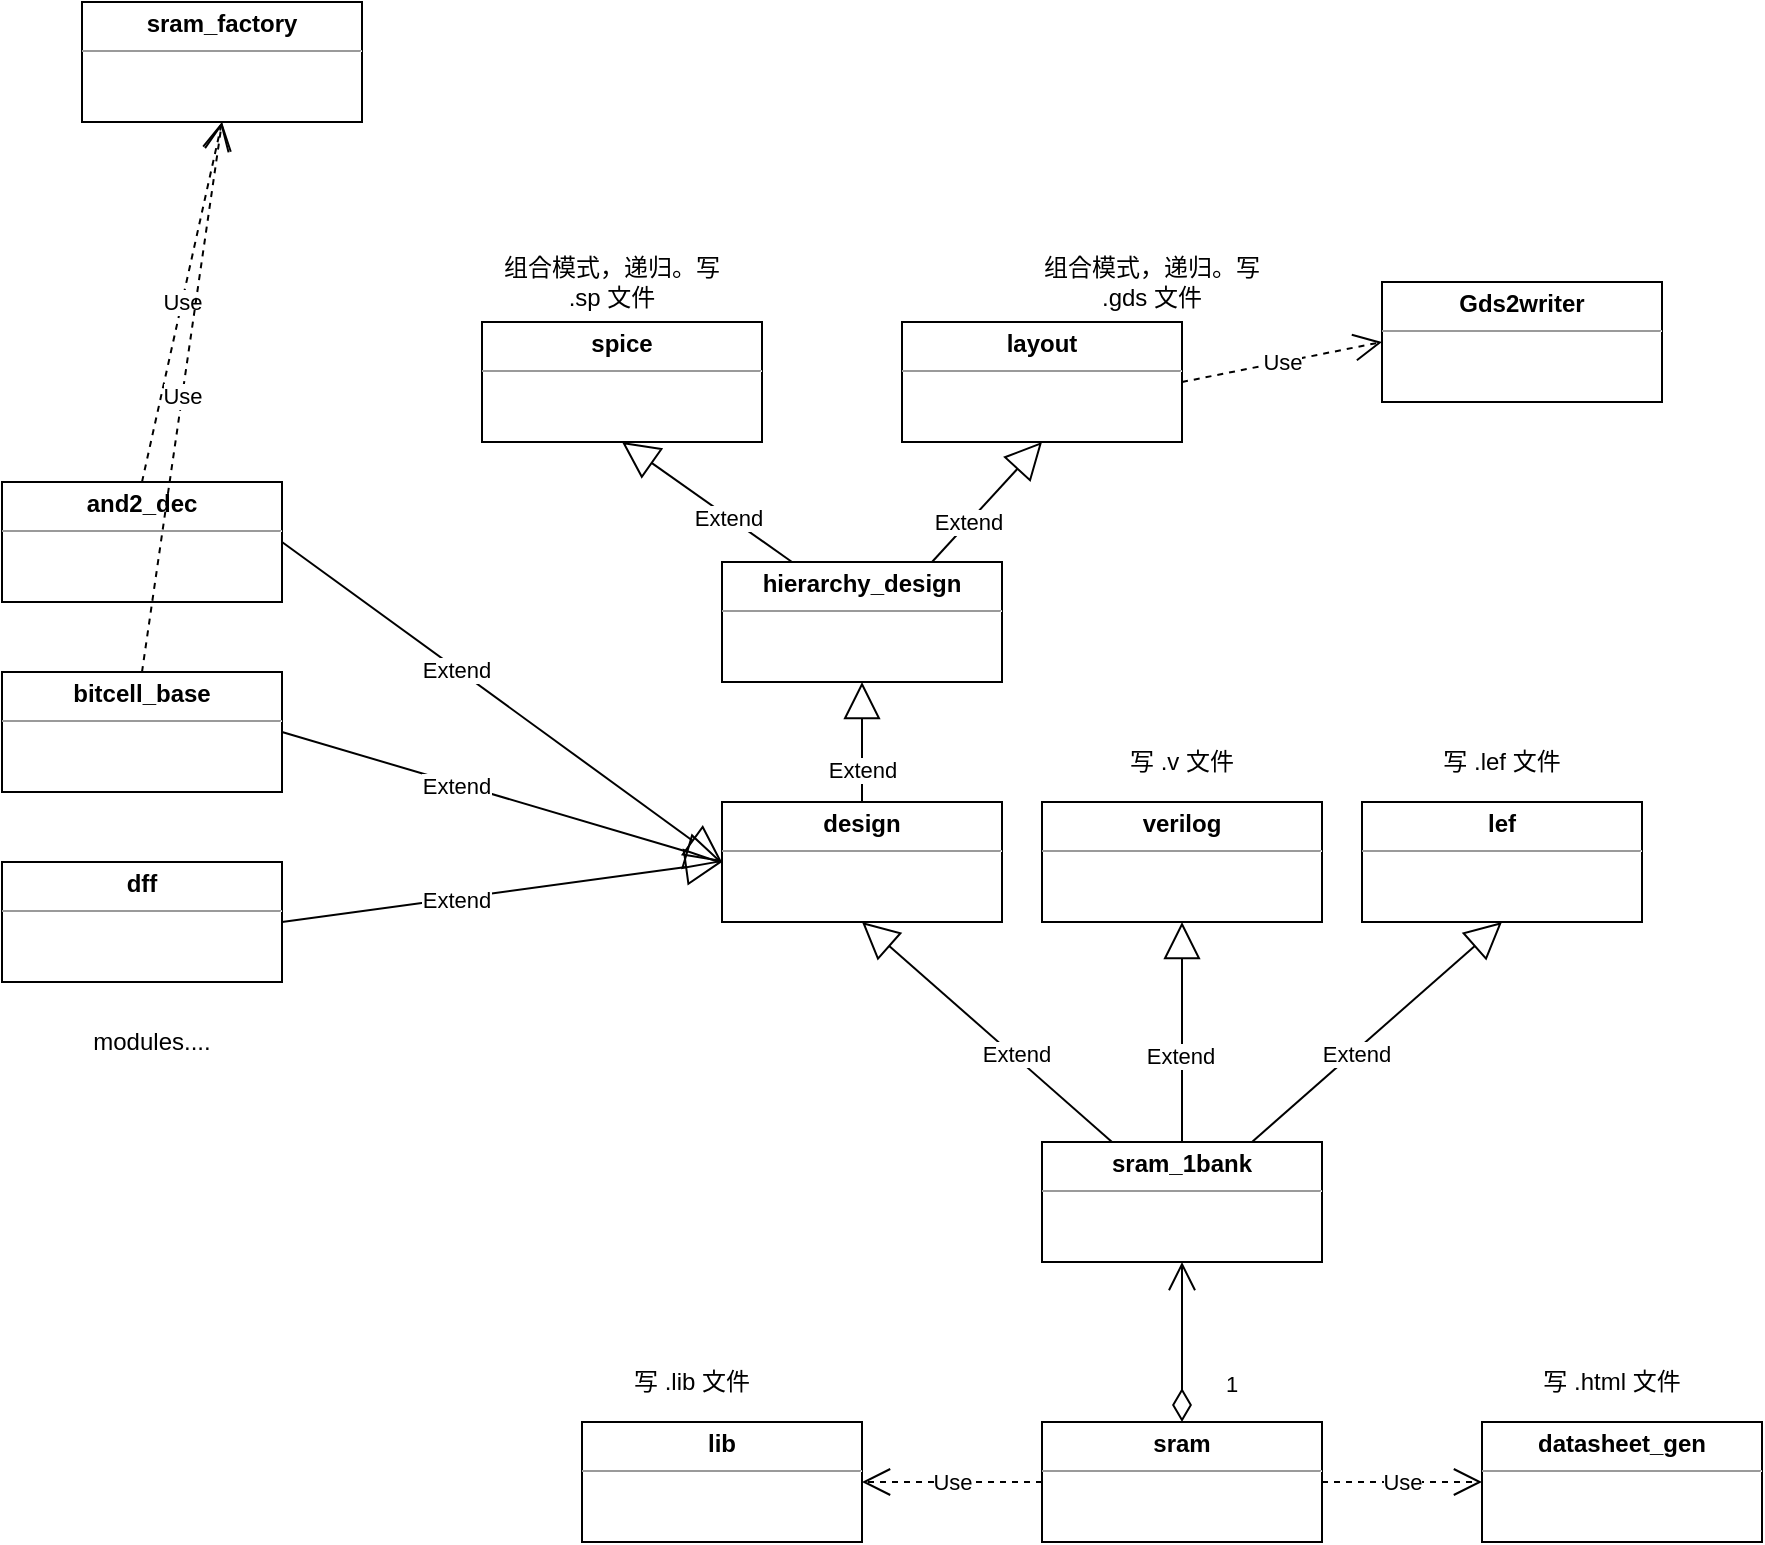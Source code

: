 <mxfile version="13.3.5" type="device"><diagram id="NBA674LETDWEWEb0TWrc" name="第 1 页"><mxGraphModel dx="1009" dy="570" grid="1" gridSize="10" guides="1" tooltips="1" connect="1" arrows="1" fold="1" page="1" pageScale="1" pageWidth="1654" pageHeight="2336" math="0" shadow="0"><root><mxCell id="0"/><mxCell id="1" parent="0"/><mxCell id="Whc_3l76IEdRIlttz3fG-2" value="&lt;p style=&quot;margin: 0px ; margin-top: 4px ; text-align: center&quot;&gt;&lt;b&gt;sram&lt;/b&gt;&lt;/p&gt;&lt;hr size=&quot;1&quot;&gt;&lt;div style=&quot;height: 2px&quot;&gt;&lt;/div&gt;" style="verticalAlign=top;align=left;overflow=fill;fontSize=12;fontFamily=Helvetica;html=1;" parent="1" vertex="1"><mxGeometry x="560" y="780" width="140" height="60" as="geometry"/></mxCell><mxCell id="Whc_3l76IEdRIlttz3fG-3" value="1" style="endArrow=open;html=1;endSize=12;startArrow=diamondThin;startSize=14;startFill=0;edgeStyle=orthogonalEdgeStyle;align=left;verticalAlign=bottom;exitX=0.5;exitY=0;exitDx=0;exitDy=0;entryX=0.5;entryY=1;entryDx=0;entryDy=0;" parent="1" source="Whc_3l76IEdRIlttz3fG-2" target="Whc_3l76IEdRIlttz3fG-5" edge="1"><mxGeometry x="-0.75" y="-20" relative="1" as="geometry"><mxPoint x="560" y="690" as="sourcePoint"/><mxPoint x="560" y="670" as="targetPoint"/><mxPoint as="offset"/></mxGeometry></mxCell><mxCell id="Whc_3l76IEdRIlttz3fG-5" value="&lt;p style=&quot;margin: 0px ; margin-top: 4px ; text-align: center&quot;&gt;&lt;b&gt;sram_1bank&lt;/b&gt;&lt;/p&gt;&lt;hr size=&quot;1&quot;&gt;&lt;div style=&quot;height: 2px&quot;&gt;&lt;/div&gt;" style="verticalAlign=top;align=left;overflow=fill;fontSize=12;fontFamily=Helvetica;html=1;" parent="1" vertex="1"><mxGeometry x="560" y="640" width="140" height="60" as="geometry"/></mxCell><mxCell id="Whc_3l76IEdRIlttz3fG-7" value="" style="endArrow=block;endSize=16;endFill=0;html=1;exitX=0.25;exitY=0;exitDx=0;exitDy=0;entryX=0.5;entryY=1;entryDx=0;entryDy=0;" parent="1" source="Whc_3l76IEdRIlttz3fG-5" target="Whc_3l76IEdRIlttz3fG-8" edge="1"><mxGeometry width="160" relative="1" as="geometry"><mxPoint x="560" y="690" as="sourcePoint"/><mxPoint x="520" y="550" as="targetPoint"/></mxGeometry></mxCell><mxCell id="Whc_3l76IEdRIlttz3fG-24" value="Extend" style="edgeLabel;html=1;align=center;verticalAlign=middle;resizable=0;points=[];" parent="Whc_3l76IEdRIlttz3fG-7" vertex="1" connectable="0"><mxGeometry x="-0.211" y="-1" relative="1" as="geometry"><mxPoint as="offset"/></mxGeometry></mxCell><mxCell id="Whc_3l76IEdRIlttz3fG-8" value="&lt;p style=&quot;margin: 0px ; margin-top: 4px ; text-align: center&quot;&gt;&lt;b&gt;design&lt;/b&gt;&lt;/p&gt;&lt;hr size=&quot;1&quot;&gt;&lt;div style=&quot;height: 2px&quot;&gt;&lt;/div&gt;" style="verticalAlign=top;align=left;overflow=fill;fontSize=12;fontFamily=Helvetica;html=1;" parent="1" vertex="1"><mxGeometry x="400" y="470" width="140" height="60" as="geometry"/></mxCell><mxCell id="Whc_3l76IEdRIlttz3fG-9" value="&lt;p style=&quot;margin: 0px ; margin-top: 4px ; text-align: center&quot;&gt;&lt;b&gt;verilog&lt;/b&gt;&lt;/p&gt;&lt;hr size=&quot;1&quot;&gt;&lt;div style=&quot;height: 2px&quot;&gt;&lt;/div&gt;" style="verticalAlign=top;align=left;overflow=fill;fontSize=12;fontFamily=Helvetica;html=1;" parent="1" vertex="1"><mxGeometry x="560" y="470" width="140" height="60" as="geometry"/></mxCell><mxCell id="Whc_3l76IEdRIlttz3fG-10" value="&lt;p style=&quot;margin: 0px ; margin-top: 4px ; text-align: center&quot;&gt;&lt;b&gt;lef&lt;/b&gt;&lt;/p&gt;&lt;hr size=&quot;1&quot;&gt;&lt;div style=&quot;height: 2px&quot;&gt;&lt;/div&gt;" style="verticalAlign=top;align=left;overflow=fill;fontSize=12;fontFamily=Helvetica;html=1;" parent="1" vertex="1"><mxGeometry x="720" y="470" width="140" height="60" as="geometry"/></mxCell><mxCell id="Whc_3l76IEdRIlttz3fG-11" value="" style="endArrow=block;endSize=16;endFill=0;html=1;exitX=0.5;exitY=0;exitDx=0;exitDy=0;entryX=0.5;entryY=1;entryDx=0;entryDy=0;" parent="1" source="Whc_3l76IEdRIlttz3fG-5" target="Whc_3l76IEdRIlttz3fG-9" edge="1"><mxGeometry width="160" relative="1" as="geometry"><mxPoint x="605" y="650" as="sourcePoint"/><mxPoint x="480" y="540" as="targetPoint"/></mxGeometry></mxCell><mxCell id="Whc_3l76IEdRIlttz3fG-25" value="Extend" style="edgeLabel;html=1;align=center;verticalAlign=middle;resizable=0;points=[];" parent="Whc_3l76IEdRIlttz3fG-11" vertex="1" connectable="0"><mxGeometry x="-0.217" y="1" relative="1" as="geometry"><mxPoint as="offset"/></mxGeometry></mxCell><mxCell id="Whc_3l76IEdRIlttz3fG-12" value="" style="endArrow=block;endSize=16;endFill=0;html=1;exitX=0.75;exitY=0;exitDx=0;exitDy=0;entryX=0.5;entryY=1;entryDx=0;entryDy=0;" parent="1" source="Whc_3l76IEdRIlttz3fG-5" target="Whc_3l76IEdRIlttz3fG-10" edge="1"><mxGeometry width="160" relative="1" as="geometry"><mxPoint x="640" y="650" as="sourcePoint"/><mxPoint x="640" y="540" as="targetPoint"/></mxGeometry></mxCell><mxCell id="Whc_3l76IEdRIlttz3fG-26" value="Extend" style="edgeLabel;html=1;align=center;verticalAlign=middle;resizable=0;points=[];" parent="Whc_3l76IEdRIlttz3fG-12" vertex="1" connectable="0"><mxGeometry x="-0.19" relative="1" as="geometry"><mxPoint x="1" as="offset"/></mxGeometry></mxCell><mxCell id="Whc_3l76IEdRIlttz3fG-13" value="&lt;p style=&quot;margin: 0px ; margin-top: 4px ; text-align: center&quot;&gt;&lt;b&gt;hierarchy_design&lt;/b&gt;&lt;/p&gt;&lt;hr size=&quot;1&quot;&gt;&lt;div style=&quot;height: 2px&quot;&gt;&lt;/div&gt;" style="verticalAlign=top;align=left;overflow=fill;fontSize=12;fontFamily=Helvetica;html=1;" parent="1" vertex="1"><mxGeometry x="400" y="350" width="140" height="60" as="geometry"/></mxCell><mxCell id="Whc_3l76IEdRIlttz3fG-14" value="&lt;p style=&quot;margin: 0px ; margin-top: 4px ; text-align: center&quot;&gt;&lt;b&gt;spice&lt;/b&gt;&lt;/p&gt;&lt;hr size=&quot;1&quot;&gt;&lt;div style=&quot;height: 2px&quot;&gt;&lt;/div&gt;" style="verticalAlign=top;align=left;overflow=fill;fontSize=12;fontFamily=Helvetica;html=1;" parent="1" vertex="1"><mxGeometry x="280" y="230" width="140" height="60" as="geometry"/></mxCell><mxCell id="Whc_3l76IEdRIlttz3fG-15" value="&lt;p style=&quot;margin: 0px ; margin-top: 4px ; text-align: center&quot;&gt;&lt;b&gt;layout&lt;/b&gt;&lt;/p&gt;&lt;hr size=&quot;1&quot;&gt;&lt;div style=&quot;height: 2px&quot;&gt;&lt;/div&gt;" style="verticalAlign=top;align=left;overflow=fill;fontSize=12;fontFamily=Helvetica;html=1;" parent="1" vertex="1"><mxGeometry x="490" y="230" width="140" height="60" as="geometry"/></mxCell><mxCell id="Whc_3l76IEdRIlttz3fG-18" value="" style="endArrow=block;endSize=16;endFill=0;html=1;exitX=0.5;exitY=0;exitDx=0;exitDy=0;entryX=0.5;entryY=1;entryDx=0;entryDy=0;" parent="1" source="Whc_3l76IEdRIlttz3fG-8" target="Whc_3l76IEdRIlttz3fG-13" edge="1"><mxGeometry width="160" relative="1" as="geometry"><mxPoint x="605" y="650" as="sourcePoint"/><mxPoint x="480" y="540" as="targetPoint"/></mxGeometry></mxCell><mxCell id="Whc_3l76IEdRIlttz3fG-27" value="Extend" style="edgeLabel;html=1;align=center;verticalAlign=middle;resizable=0;points=[];" parent="Whc_3l76IEdRIlttz3fG-18" vertex="1" connectable="0"><mxGeometry x="-0.447" relative="1" as="geometry"><mxPoint as="offset"/></mxGeometry></mxCell><mxCell id="Whc_3l76IEdRIlttz3fG-20" value="" style="endArrow=block;endSize=16;endFill=0;html=1;exitX=0.25;exitY=0;exitDx=0;exitDy=0;entryX=0.5;entryY=1;entryDx=0;entryDy=0;" parent="1" source="Whc_3l76IEdRIlttz3fG-13" target="Whc_3l76IEdRIlttz3fG-14" edge="1"><mxGeometry width="160" relative="1" as="geometry"><mxPoint x="480" y="480" as="sourcePoint"/><mxPoint x="480" y="420" as="targetPoint"/></mxGeometry></mxCell><mxCell id="Whc_3l76IEdRIlttz3fG-28" value="Extend" style="edgeLabel;html=1;align=center;verticalAlign=middle;resizable=0;points=[];" parent="Whc_3l76IEdRIlttz3fG-20" vertex="1" connectable="0"><mxGeometry x="-0.247" relative="1" as="geometry"><mxPoint as="offset"/></mxGeometry></mxCell><mxCell id="Whc_3l76IEdRIlttz3fG-21" value="" style="endArrow=block;endSize=16;endFill=0;html=1;exitX=0.75;exitY=0;exitDx=0;exitDy=0;entryX=0.5;entryY=1;entryDx=0;entryDy=0;" parent="1" source="Whc_3l76IEdRIlttz3fG-13" target="Whc_3l76IEdRIlttz3fG-15" edge="1"><mxGeometry width="160" relative="1" as="geometry"><mxPoint x="490" y="490" as="sourcePoint"/><mxPoint x="490" y="430" as="targetPoint"/></mxGeometry></mxCell><mxCell id="Whc_3l76IEdRIlttz3fG-29" value="Extend" style="edgeLabel;html=1;align=center;verticalAlign=middle;resizable=0;points=[];" parent="Whc_3l76IEdRIlttz3fG-21" vertex="1" connectable="0"><mxGeometry x="-0.338" relative="1" as="geometry"><mxPoint as="offset"/></mxGeometry></mxCell><mxCell id="Whc_3l76IEdRIlttz3fG-22" value="Use" style="endArrow=open;endSize=12;dashed=1;html=1;exitX=1;exitY=0.5;exitDx=0;exitDy=0;entryX=0;entryY=0.5;entryDx=0;entryDy=0;" parent="1" source="Whc_3l76IEdRIlttz3fG-15" target="Whc_3l76IEdRIlttz3fG-23" edge="1"><mxGeometry width="160" relative="1" as="geometry"><mxPoint x="760" y="430" as="sourcePoint"/><mxPoint x="770" y="270" as="targetPoint"/></mxGeometry></mxCell><mxCell id="Whc_3l76IEdRIlttz3fG-23" value="&lt;p style=&quot;margin: 0px ; margin-top: 4px ; text-align: center&quot;&gt;&lt;b&gt;Gds2writer&lt;/b&gt;&lt;/p&gt;&lt;hr size=&quot;1&quot;&gt;&lt;div style=&quot;height: 2px&quot;&gt;&lt;/div&gt;" style="verticalAlign=top;align=left;overflow=fill;fontSize=12;fontFamily=Helvetica;html=1;" parent="1" vertex="1"><mxGeometry x="730" y="210" width="140" height="60" as="geometry"/></mxCell><mxCell id="Whc_3l76IEdRIlttz3fG-30" value="&lt;p style=&quot;margin: 0px ; margin-top: 4px ; text-align: center&quot;&gt;&lt;b&gt;and2_dec&lt;/b&gt;&lt;/p&gt;&lt;hr size=&quot;1&quot;&gt;&lt;div style=&quot;height: 2px&quot;&gt;&lt;/div&gt;" style="verticalAlign=top;align=left;overflow=fill;fontSize=12;fontFamily=Helvetica;html=1;" parent="1" vertex="1"><mxGeometry x="40" y="310" width="140" height="60" as="geometry"/></mxCell><mxCell id="Whc_3l76IEdRIlttz3fG-31" value="" style="endArrow=block;endSize=16;endFill=0;html=1;exitX=1;exitY=0.5;exitDx=0;exitDy=0;entryX=0;entryY=0.5;entryDx=0;entryDy=0;" parent="1" source="Whc_3l76IEdRIlttz3fG-30" target="Whc_3l76IEdRIlttz3fG-8" edge="1"><mxGeometry width="160" relative="1" as="geometry"><mxPoint x="605" y="650" as="sourcePoint"/><mxPoint x="480" y="540" as="targetPoint"/></mxGeometry></mxCell><mxCell id="Whc_3l76IEdRIlttz3fG-32" value="Extend" style="edgeLabel;html=1;align=center;verticalAlign=middle;resizable=0;points=[];" parent="Whc_3l76IEdRIlttz3fG-31" vertex="1" connectable="0"><mxGeometry x="-0.211" y="-1" relative="1" as="geometry"><mxPoint as="offset"/></mxGeometry></mxCell><mxCell id="Whc_3l76IEdRIlttz3fG-33" value="&lt;p style=&quot;margin: 0px ; margin-top: 4px ; text-align: center&quot;&gt;&lt;b&gt;bitcell_base&lt;/b&gt;&lt;/p&gt;&lt;hr size=&quot;1&quot;&gt;&lt;div style=&quot;height: 2px&quot;&gt;&lt;/div&gt;" style="verticalAlign=top;align=left;overflow=fill;fontSize=12;fontFamily=Helvetica;html=1;" parent="1" vertex="1"><mxGeometry x="40" y="405" width="140" height="60" as="geometry"/></mxCell><mxCell id="Whc_3l76IEdRIlttz3fG-34" value="" style="endArrow=block;endSize=16;endFill=0;html=1;exitX=1;exitY=0.5;exitDx=0;exitDy=0;entryX=0;entryY=0.5;entryDx=0;entryDy=0;" parent="1" source="Whc_3l76IEdRIlttz3fG-33" target="Whc_3l76IEdRIlttz3fG-8" edge="1"><mxGeometry width="160" relative="1" as="geometry"><mxPoint x="605" y="745" as="sourcePoint"/><mxPoint x="400" y="595" as="targetPoint"/></mxGeometry></mxCell><mxCell id="Whc_3l76IEdRIlttz3fG-35" value="Extend" style="edgeLabel;html=1;align=center;verticalAlign=middle;resizable=0;points=[];" parent="Whc_3l76IEdRIlttz3fG-34" vertex="1" connectable="0"><mxGeometry x="-0.211" y="-1" relative="1" as="geometry"><mxPoint as="offset"/></mxGeometry></mxCell><mxCell id="Whc_3l76IEdRIlttz3fG-36" value="&lt;p style=&quot;margin: 0px ; margin-top: 4px ; text-align: center&quot;&gt;&lt;b&gt;dff&lt;/b&gt;&lt;/p&gt;&lt;hr size=&quot;1&quot;&gt;&lt;div style=&quot;height: 2px&quot;&gt;&lt;/div&gt;" style="verticalAlign=top;align=left;overflow=fill;fontSize=12;fontFamily=Helvetica;html=1;" parent="1" vertex="1"><mxGeometry x="40" y="500" width="140" height="60" as="geometry"/></mxCell><mxCell id="Whc_3l76IEdRIlttz3fG-37" value="" style="endArrow=block;endSize=16;endFill=0;html=1;exitX=1;exitY=0.5;exitDx=0;exitDy=0;entryX=0;entryY=0.5;entryDx=0;entryDy=0;" parent="1" source="Whc_3l76IEdRIlttz3fG-36" target="Whc_3l76IEdRIlttz3fG-8" edge="1"><mxGeometry width="160" relative="1" as="geometry"><mxPoint x="605" y="840" as="sourcePoint"/><mxPoint x="400" y="690" as="targetPoint"/></mxGeometry></mxCell><mxCell id="Whc_3l76IEdRIlttz3fG-38" value="Extend" style="edgeLabel;html=1;align=center;verticalAlign=middle;resizable=0;points=[];" parent="Whc_3l76IEdRIlttz3fG-37" vertex="1" connectable="0"><mxGeometry x="-0.211" y="-1" relative="1" as="geometry"><mxPoint as="offset"/></mxGeometry></mxCell><mxCell id="Whc_3l76IEdRIlttz3fG-39" value="modules...." style="text;html=1;strokeColor=none;fillColor=none;align=center;verticalAlign=middle;whiteSpace=wrap;rounded=0;" parent="1" vertex="1"><mxGeometry x="70" y="580" width="90" height="20" as="geometry"/></mxCell><mxCell id="Whc_3l76IEdRIlttz3fG-40" value="&lt;p style=&quot;margin: 0px ; margin-top: 4px ; text-align: center&quot;&gt;&lt;b&gt;sram_factory&lt;/b&gt;&lt;/p&gt;&lt;hr size=&quot;1&quot;&gt;&lt;div style=&quot;height: 2px&quot;&gt;&lt;/div&gt;" style="verticalAlign=top;align=left;overflow=fill;fontSize=12;fontFamily=Helvetica;html=1;" parent="1" vertex="1"><mxGeometry x="80" y="70" width="140" height="60" as="geometry"/></mxCell><mxCell id="Whc_3l76IEdRIlttz3fG-41" value="Use" style="endArrow=open;endSize=12;dashed=1;html=1;exitX=0.5;exitY=0;exitDx=0;exitDy=0;entryX=0.5;entryY=1;entryDx=0;entryDy=0;" parent="1" source="Whc_3l76IEdRIlttz3fG-30" target="Whc_3l76IEdRIlttz3fG-40" edge="1"><mxGeometry width="160" relative="1" as="geometry"><mxPoint x="640" y="270" as="sourcePoint"/><mxPoint x="740" y="250" as="targetPoint"/></mxGeometry></mxCell><mxCell id="Whc_3l76IEdRIlttz3fG-43" value="Use" style="endArrow=open;endSize=12;dashed=1;html=1;exitX=0.5;exitY=0;exitDx=0;exitDy=0;entryX=0.5;entryY=1;entryDx=0;entryDy=0;" parent="1" source="Whc_3l76IEdRIlttz3fG-33" target="Whc_3l76IEdRIlttz3fG-40" edge="1"><mxGeometry width="160" relative="1" as="geometry"><mxPoint x="120" y="320" as="sourcePoint"/><mxPoint x="160" y="140.0" as="targetPoint"/></mxGeometry></mxCell><mxCell id="Whc_3l76IEdRIlttz3fG-45" value="写 .lef 文件" style="text;html=1;strokeColor=none;fillColor=none;align=center;verticalAlign=middle;whiteSpace=wrap;rounded=0;" parent="1" vertex="1"><mxGeometry x="735" y="440" width="110" height="20" as="geometry"/></mxCell><mxCell id="Whc_3l76IEdRIlttz3fG-49" value="写 .v 文件" style="text;html=1;strokeColor=none;fillColor=none;align=center;verticalAlign=middle;whiteSpace=wrap;rounded=0;" parent="1" vertex="1"><mxGeometry x="600" y="440" width="60" height="20" as="geometry"/></mxCell><mxCell id="Whc_3l76IEdRIlttz3fG-53" value="组合模式，递归。写 .sp 文件" style="text;html=1;strokeColor=none;fillColor=none;align=center;verticalAlign=middle;whiteSpace=wrap;rounded=0;" parent="1" vertex="1"><mxGeometry x="290" y="200" width="110" height="20" as="geometry"/></mxCell><mxCell id="Whc_3l76IEdRIlttz3fG-54" value="Use" style="endArrow=open;endSize=12;dashed=1;html=1;exitX=0;exitY=0.5;exitDx=0;exitDy=0;entryX=1;entryY=0.5;entryDx=0;entryDy=0;" parent="1" source="Whc_3l76IEdRIlttz3fG-2" target="Whc_3l76IEdRIlttz3fG-55" edge="1"><mxGeometry width="160" relative="1" as="geometry"><mxPoint x="380" y="790" as="sourcePoint"/><mxPoint x="370" y="760" as="targetPoint"/></mxGeometry></mxCell><mxCell id="Whc_3l76IEdRIlttz3fG-55" value="&lt;p style=&quot;margin: 0px ; margin-top: 4px ; text-align: center&quot;&gt;&lt;b&gt;lib&lt;/b&gt;&lt;/p&gt;&lt;hr size=&quot;1&quot;&gt;&lt;div style=&quot;height: 2px&quot;&gt;&lt;/div&gt;" style="verticalAlign=top;align=left;overflow=fill;fontSize=12;fontFamily=Helvetica;html=1;" parent="1" vertex="1"><mxGeometry x="330" y="780" width="140" height="60" as="geometry"/></mxCell><mxCell id="Whc_3l76IEdRIlttz3fG-56" value="写 .lib 文件" style="text;html=1;strokeColor=none;fillColor=none;align=center;verticalAlign=middle;whiteSpace=wrap;rounded=0;" parent="1" vertex="1"><mxGeometry x="330" y="750" width="110" height="20" as="geometry"/></mxCell><mxCell id="Whc_3l76IEdRIlttz3fG-57" value="组合模式，递归。写 .gds 文件" style="text;html=1;strokeColor=none;fillColor=none;align=center;verticalAlign=middle;whiteSpace=wrap;rounded=0;" parent="1" vertex="1"><mxGeometry x="560" y="200" width="110" height="20" as="geometry"/></mxCell><mxCell id="Whc_3l76IEdRIlttz3fG-61" value="&lt;p style=&quot;margin: 0px ; margin-top: 4px ; text-align: center&quot;&gt;&lt;b&gt;datasheet_gen&lt;/b&gt;&lt;/p&gt;&lt;hr size=&quot;1&quot;&gt;&lt;div style=&quot;height: 2px&quot;&gt;&lt;/div&gt;" style="verticalAlign=top;align=left;overflow=fill;fontSize=12;fontFamily=Helvetica;html=1;" parent="1" vertex="1"><mxGeometry x="780" y="780" width="140" height="60" as="geometry"/></mxCell><mxCell id="Whc_3l76IEdRIlttz3fG-62" value="Use" style="endArrow=open;endSize=12;dashed=1;html=1;exitX=1;exitY=0.5;exitDx=0;exitDy=0;entryX=0;entryY=0.5;entryDx=0;entryDy=0;" parent="1" source="Whc_3l76IEdRIlttz3fG-2" target="Whc_3l76IEdRIlttz3fG-61" edge="1"><mxGeometry width="160" relative="1" as="geometry"><mxPoint x="570" y="820" as="sourcePoint"/><mxPoint x="465" y="820" as="targetPoint"/></mxGeometry></mxCell><mxCell id="Whc_3l76IEdRIlttz3fG-63" value="写 .html 文件" style="text;html=1;strokeColor=none;fillColor=none;align=center;verticalAlign=middle;whiteSpace=wrap;rounded=0;" parent="1" vertex="1"><mxGeometry x="790" y="750" width="110" height="20" as="geometry"/></mxCell></root></mxGraphModel></diagram></mxfile>